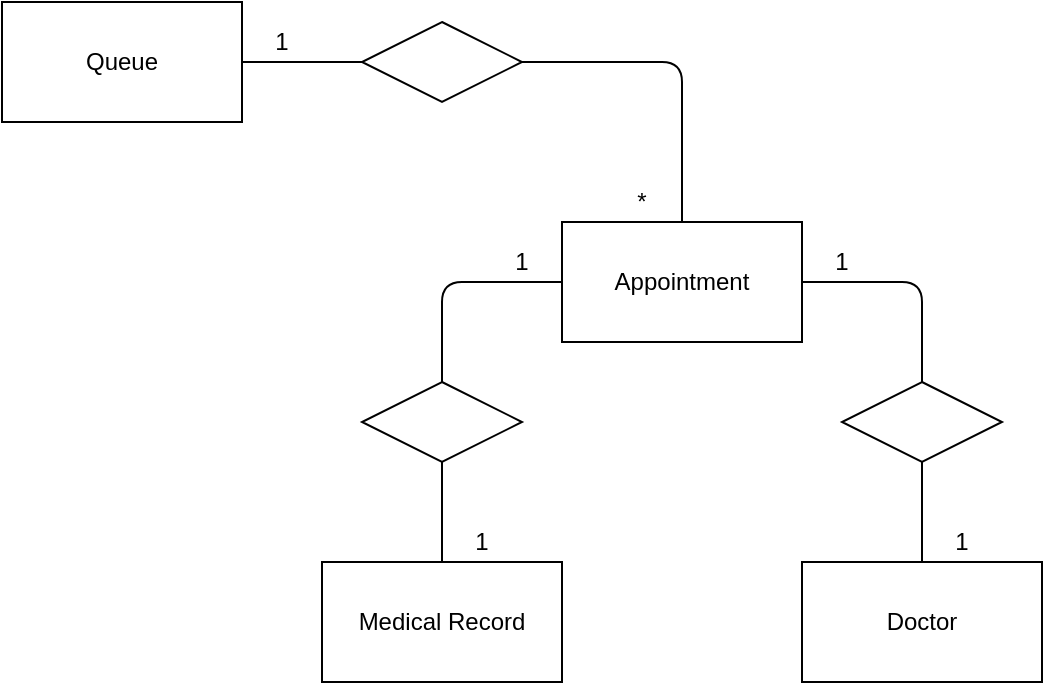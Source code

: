 <mxfile version="14.8.0" type="device"><diagram id="R2lEEEUBdFMjLlhIrx00" name="Page-1"><mxGraphModel dx="1422" dy="761" grid="1" gridSize="10" guides="1" tooltips="1" connect="1" arrows="1" fold="1" page="1" pageScale="1" pageWidth="850" pageHeight="1100" math="0" shadow="0" extFonts="Permanent Marker^https://fonts.googleapis.com/css?family=Permanent+Marker"><root><mxCell id="0"/><mxCell id="1" parent="0"/><mxCell id="m4vWuIrL4ifTqifoh-EI-2" value="Medical Record" style="rounded=0;whiteSpace=wrap;html=1;" vertex="1" parent="1"><mxGeometry x="280" y="320" width="120" height="60" as="geometry"/></mxCell><mxCell id="m4vWuIrL4ifTqifoh-EI-3" value="Queue" style="rounded=0;whiteSpace=wrap;html=1;" vertex="1" parent="1"><mxGeometry x="120" y="40" width="120" height="60" as="geometry"/></mxCell><mxCell id="m4vWuIrL4ifTqifoh-EI-4" value="Appointment" style="rounded=0;whiteSpace=wrap;html=1;" vertex="1" parent="1"><mxGeometry x="400" y="150" width="120" height="60" as="geometry"/></mxCell><mxCell id="m4vWuIrL4ifTqifoh-EI-5" value="Doctor" style="rounded=0;whiteSpace=wrap;html=1;" vertex="1" parent="1"><mxGeometry x="520" y="320" width="120" height="60" as="geometry"/></mxCell><mxCell id="m4vWuIrL4ifTqifoh-EI-8" value="" style="rhombus;whiteSpace=wrap;html=1;" vertex="1" parent="1"><mxGeometry x="300" y="230" width="80" height="40" as="geometry"/></mxCell><mxCell id="m4vWuIrL4ifTqifoh-EI-9" value="" style="endArrow=none;html=1;exitX=0;exitY=0.5;exitDx=0;exitDy=0;entryX=0.5;entryY=0;entryDx=0;entryDy=0;endFill=0;" edge="1" parent="1" source="m4vWuIrL4ifTqifoh-EI-4" target="m4vWuIrL4ifTqifoh-EI-8"><mxGeometry width="50" height="50" relative="1" as="geometry"><mxPoint x="360" y="530" as="sourcePoint"/><mxPoint x="410" y="480" as="targetPoint"/><Array as="points"><mxPoint x="340" y="180"/></Array></mxGeometry></mxCell><mxCell id="m4vWuIrL4ifTqifoh-EI-10" value="" style="endArrow=none;html=1;exitX=0.5;exitY=0;exitDx=0;exitDy=0;entryX=0.5;entryY=1;entryDx=0;entryDy=0;" edge="1" parent="1" source="m4vWuIrL4ifTqifoh-EI-2" target="m4vWuIrL4ifTqifoh-EI-8"><mxGeometry width="50" height="50" relative="1" as="geometry"><mxPoint x="360" y="530" as="sourcePoint"/><mxPoint x="410" y="480" as="targetPoint"/></mxGeometry></mxCell><mxCell id="m4vWuIrL4ifTqifoh-EI-11" value="1" style="text;html=1;strokeColor=none;fillColor=none;align=center;verticalAlign=middle;whiteSpace=wrap;rounded=0;" vertex="1" parent="1"><mxGeometry x="340" y="300" width="40" height="20" as="geometry"/></mxCell><mxCell id="m4vWuIrL4ifTqifoh-EI-12" value="1" style="text;html=1;strokeColor=none;fillColor=none;align=center;verticalAlign=middle;whiteSpace=wrap;rounded=0;" vertex="1" parent="1"><mxGeometry x="360" y="160" width="40" height="20" as="geometry"/></mxCell><mxCell id="m4vWuIrL4ifTqifoh-EI-13" value="" style="rhombus;whiteSpace=wrap;html=1;" vertex="1" parent="1"><mxGeometry x="540" y="230" width="80" height="40" as="geometry"/></mxCell><mxCell id="m4vWuIrL4ifTqifoh-EI-14" value="" style="endArrow=none;html=1;exitX=1;exitY=0.5;exitDx=0;exitDy=0;entryX=0.5;entryY=0;entryDx=0;entryDy=0;" edge="1" parent="1" source="m4vWuIrL4ifTqifoh-EI-4" target="m4vWuIrL4ifTqifoh-EI-13"><mxGeometry width="50" height="50" relative="1" as="geometry"><mxPoint x="360" y="530" as="sourcePoint"/><mxPoint x="410" y="480" as="targetPoint"/><Array as="points"><mxPoint x="580" y="180"/></Array></mxGeometry></mxCell><mxCell id="m4vWuIrL4ifTqifoh-EI-17" value="" style="endArrow=none;html=1;entryX=0.5;entryY=1;entryDx=0;entryDy=0;exitX=0.5;exitY=0;exitDx=0;exitDy=0;" edge="1" parent="1" source="m4vWuIrL4ifTqifoh-EI-5" target="m4vWuIrL4ifTqifoh-EI-13"><mxGeometry width="50" height="50" relative="1" as="geometry"><mxPoint x="360" y="530" as="sourcePoint"/><mxPoint x="410" y="480" as="targetPoint"/></mxGeometry></mxCell><mxCell id="m4vWuIrL4ifTqifoh-EI-18" value="1" style="text;html=1;strokeColor=none;fillColor=none;align=center;verticalAlign=middle;whiteSpace=wrap;rounded=0;" vertex="1" parent="1"><mxGeometry x="580" y="300" width="40" height="20" as="geometry"/></mxCell><mxCell id="m4vWuIrL4ifTqifoh-EI-19" value="1" style="text;html=1;strokeColor=none;fillColor=none;align=center;verticalAlign=middle;whiteSpace=wrap;rounded=0;" vertex="1" parent="1"><mxGeometry x="520" y="160" width="40" height="20" as="geometry"/></mxCell><mxCell id="m4vWuIrL4ifTqifoh-EI-20" value="" style="rhombus;whiteSpace=wrap;html=1;" vertex="1" parent="1"><mxGeometry x="300" y="50" width="80" height="40" as="geometry"/></mxCell><mxCell id="m4vWuIrL4ifTqifoh-EI-21" value="" style="endArrow=none;html=1;exitX=1;exitY=0.5;exitDx=0;exitDy=0;entryX=0.5;entryY=0;entryDx=0;entryDy=0;" edge="1" parent="1" source="m4vWuIrL4ifTqifoh-EI-20" target="m4vWuIrL4ifTqifoh-EI-4"><mxGeometry width="50" height="50" relative="1" as="geometry"><mxPoint x="370" y="210" as="sourcePoint"/><mxPoint x="420" y="160" as="targetPoint"/><Array as="points"><mxPoint x="460" y="70"/></Array></mxGeometry></mxCell><mxCell id="m4vWuIrL4ifTqifoh-EI-22" value="" style="endArrow=none;html=1;exitX=1;exitY=0.5;exitDx=0;exitDy=0;entryX=0;entryY=0.5;entryDx=0;entryDy=0;" edge="1" parent="1" source="m4vWuIrL4ifTqifoh-EI-3" target="m4vWuIrL4ifTqifoh-EI-20"><mxGeometry width="50" height="50" relative="1" as="geometry"><mxPoint x="370" y="210" as="sourcePoint"/><mxPoint x="420" y="160" as="targetPoint"/></mxGeometry></mxCell><mxCell id="m4vWuIrL4ifTqifoh-EI-23" value="1" style="text;html=1;strokeColor=none;fillColor=none;align=center;verticalAlign=middle;whiteSpace=wrap;rounded=0;" vertex="1" parent="1"><mxGeometry x="240" y="50" width="40" height="20" as="geometry"/></mxCell><mxCell id="m4vWuIrL4ifTqifoh-EI-24" value="*" style="text;html=1;strokeColor=none;fillColor=none;align=center;verticalAlign=middle;whiteSpace=wrap;rounded=0;" vertex="1" parent="1"><mxGeometry x="420" y="130" width="40" height="20" as="geometry"/></mxCell></root></mxGraphModel></diagram></mxfile>